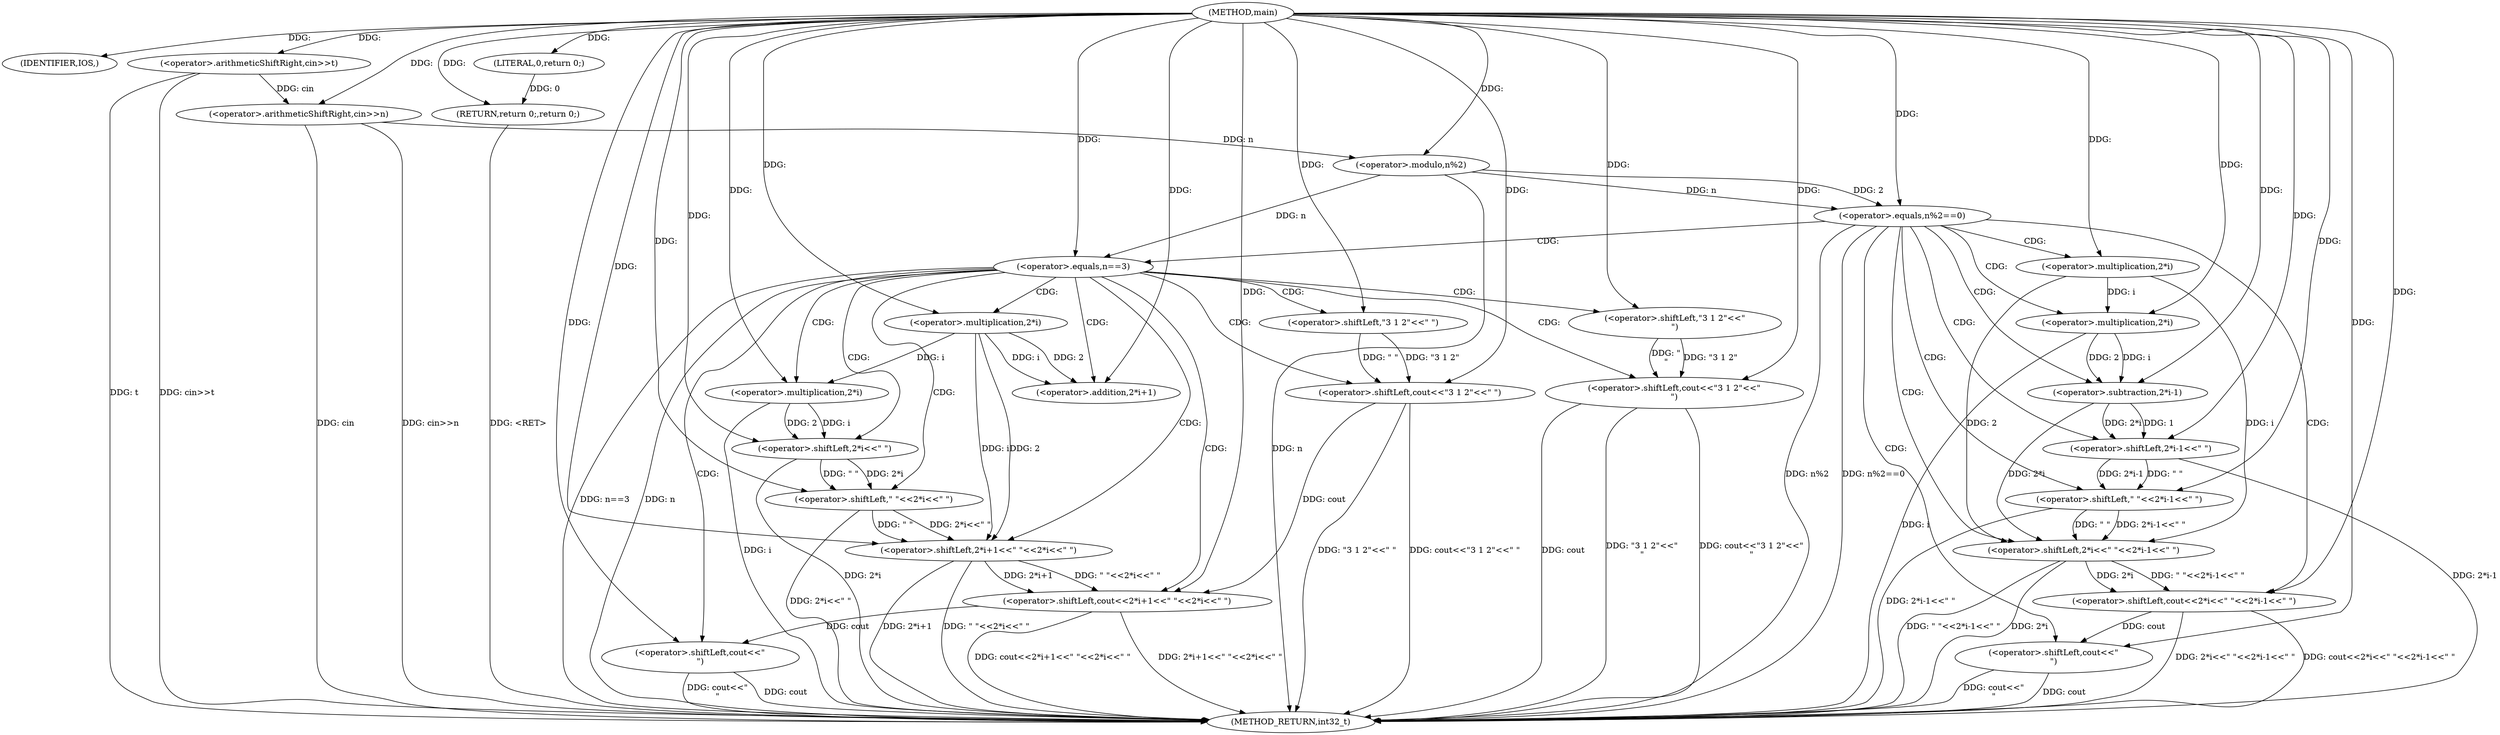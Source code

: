 digraph "main" {  
"1001113" [label = "(METHOD,main)" ]
"1001190" [label = "(METHOD_RETURN,int32_t)" ]
"1001115" [label = "(IDENTIFIER,IOS,)" ]
"1001117" [label = "(<operator>.arithmeticShiftRight,cin>>t)" ]
"1001188" [label = "(RETURN,return 0;,return 0;)" ]
"1001122" [label = "(<operator>.arithmeticShiftRight,cin>>n)" ]
"1001189" [label = "(LITERAL,0,return 0;)" ]
"1001126" [label = "(<operator>.equals,n%2==0)" ]
"1001148" [label = "(<operator>.shiftLeft,cout<<\"\n\")" ]
"1001127" [label = "(<operator>.modulo,n%2)" ]
"1001133" [label = "(<operator>.shiftLeft,cout<<2*i<<\" \"<<2*i-1<<\" \")" ]
"1001154" [label = "(<operator>.equals,n==3)" ]
"1001157" [label = "(<operator>.shiftLeft,cout<<\"3 1 2\"<<\"\n\")" ]
"1001135" [label = "(<operator>.shiftLeft,2*i<<\" \"<<2*i-1<<\" \")" ]
"1001136" [label = "(<operator>.multiplication,2*i)" ]
"1001139" [label = "(<operator>.shiftLeft,\" \"<<2*i-1<<\" \")" ]
"1001159" [label = "(<operator>.shiftLeft,\"3 1 2\"<<\"\n\")" ]
"1001164" [label = "(<operator>.shiftLeft,cout<<\"3 1 2\"<<\" \")" ]
"1001185" [label = "(<operator>.shiftLeft,cout<<\"\n\")" ]
"1001141" [label = "(<operator>.shiftLeft,2*i-1<<\" \")" ]
"1001170" [label = "(<operator>.shiftLeft,cout<<2*i+1<<\" \"<<2*i<<\" \")" ]
"1001142" [label = "(<operator>.subtraction,2*i-1)" ]
"1001166" [label = "(<operator>.shiftLeft,\"3 1 2\"<<\" \")" ]
"1001143" [label = "(<operator>.multiplication,2*i)" ]
"1001172" [label = "(<operator>.shiftLeft,2*i+1<<\" \"<<2*i<<\" \")" ]
"1001173" [label = "(<operator>.addition,2*i+1)" ]
"1001178" [label = "(<operator>.shiftLeft,\" \"<<2*i<<\" \")" ]
"1001174" [label = "(<operator>.multiplication,2*i)" ]
"1001180" [label = "(<operator>.shiftLeft,2*i<<\" \")" ]
"1001181" [label = "(<operator>.multiplication,2*i)" ]
  "1001117" -> "1001190"  [ label = "DDG: t"] 
  "1001117" -> "1001190"  [ label = "DDG: cin>>t"] 
  "1001122" -> "1001190"  [ label = "DDG: cin"] 
  "1001122" -> "1001190"  [ label = "DDG: cin>>n"] 
  "1001127" -> "1001190"  [ label = "DDG: n"] 
  "1001126" -> "1001190"  [ label = "DDG: n%2"] 
  "1001126" -> "1001190"  [ label = "DDG: n%2==0"] 
  "1001154" -> "1001190"  [ label = "DDG: n"] 
  "1001154" -> "1001190"  [ label = "DDG: n==3"] 
  "1001164" -> "1001190"  [ label = "DDG: \"3 1 2\"<<\" \""] 
  "1001164" -> "1001190"  [ label = "DDG: cout<<\"3 1 2\"<<\" \""] 
  "1001172" -> "1001190"  [ label = "DDG: 2*i+1"] 
  "1001181" -> "1001190"  [ label = "DDG: i"] 
  "1001180" -> "1001190"  [ label = "DDG: 2*i"] 
  "1001178" -> "1001190"  [ label = "DDG: 2*i<<\" \""] 
  "1001172" -> "1001190"  [ label = "DDG: \" \"<<2*i<<\" \""] 
  "1001170" -> "1001190"  [ label = "DDG: 2*i+1<<\" \"<<2*i<<\" \""] 
  "1001170" -> "1001190"  [ label = "DDG: cout<<2*i+1<<\" \"<<2*i<<\" \""] 
  "1001185" -> "1001190"  [ label = "DDG: cout"] 
  "1001185" -> "1001190"  [ label = "DDG: cout<<\"\n\""] 
  "1001157" -> "1001190"  [ label = "DDG: cout"] 
  "1001157" -> "1001190"  [ label = "DDG: \"3 1 2\"<<\"\n\""] 
  "1001157" -> "1001190"  [ label = "DDG: cout<<\"3 1 2\"<<\"\n\""] 
  "1001135" -> "1001190"  [ label = "DDG: 2*i"] 
  "1001143" -> "1001190"  [ label = "DDG: i"] 
  "1001141" -> "1001190"  [ label = "DDG: 2*i-1"] 
  "1001139" -> "1001190"  [ label = "DDG: 2*i-1<<\" \""] 
  "1001135" -> "1001190"  [ label = "DDG: \" \"<<2*i-1<<\" \""] 
  "1001133" -> "1001190"  [ label = "DDG: 2*i<<\" \"<<2*i-1<<\" \""] 
  "1001133" -> "1001190"  [ label = "DDG: cout<<2*i<<\" \"<<2*i-1<<\" \""] 
  "1001148" -> "1001190"  [ label = "DDG: cout"] 
  "1001148" -> "1001190"  [ label = "DDG: cout<<\"\n\""] 
  "1001188" -> "1001190"  [ label = "DDG: <RET>"] 
  "1001113" -> "1001115"  [ label = "DDG: "] 
  "1001189" -> "1001188"  [ label = "DDG: 0"] 
  "1001113" -> "1001188"  [ label = "DDG: "] 
  "1001113" -> "1001117"  [ label = "DDG: "] 
  "1001113" -> "1001189"  [ label = "DDG: "] 
  "1001117" -> "1001122"  [ label = "DDG: cin"] 
  "1001113" -> "1001122"  [ label = "DDG: "] 
  "1001127" -> "1001126"  [ label = "DDG: 2"] 
  "1001127" -> "1001126"  [ label = "DDG: n"] 
  "1001113" -> "1001126"  [ label = "DDG: "] 
  "1001122" -> "1001127"  [ label = "DDG: n"] 
  "1001113" -> "1001127"  [ label = "DDG: "] 
  "1001133" -> "1001148"  [ label = "DDG: cout"] 
  "1001113" -> "1001148"  [ label = "DDG: "] 
  "1001113" -> "1001133"  [ label = "DDG: "] 
  "1001135" -> "1001133"  [ label = "DDG: \" \"<<2*i-1<<\" \""] 
  "1001135" -> "1001133"  [ label = "DDG: 2*i"] 
  "1001142" -> "1001135"  [ label = "DDG: 2*i"] 
  "1001136" -> "1001135"  [ label = "DDG: i"] 
  "1001136" -> "1001135"  [ label = "DDG: 2"] 
  "1001139" -> "1001135"  [ label = "DDG: 2*i-1<<\" \""] 
  "1001139" -> "1001135"  [ label = "DDG: \" \""] 
  "1001127" -> "1001154"  [ label = "DDG: n"] 
  "1001113" -> "1001154"  [ label = "DDG: "] 
  "1001113" -> "1001157"  [ label = "DDG: "] 
  "1001159" -> "1001157"  [ label = "DDG: \"3 1 2\""] 
  "1001159" -> "1001157"  [ label = "DDG: \"\n\""] 
  "1001113" -> "1001136"  [ label = "DDG: "] 
  "1001113" -> "1001139"  [ label = "DDG: "] 
  "1001141" -> "1001139"  [ label = "DDG: \" \""] 
  "1001141" -> "1001139"  [ label = "DDG: 2*i-1"] 
  "1001113" -> "1001159"  [ label = "DDG: "] 
  "1001142" -> "1001141"  [ label = "DDG: 2*i"] 
  "1001142" -> "1001141"  [ label = "DDG: 1"] 
  "1001113" -> "1001141"  [ label = "DDG: "] 
  "1001113" -> "1001164"  [ label = "DDG: "] 
  "1001166" -> "1001164"  [ label = "DDG: \" \""] 
  "1001166" -> "1001164"  [ label = "DDG: \"3 1 2\""] 
  "1001170" -> "1001185"  [ label = "DDG: cout"] 
  "1001113" -> "1001185"  [ label = "DDG: "] 
  "1001143" -> "1001142"  [ label = "DDG: i"] 
  "1001143" -> "1001142"  [ label = "DDG: 2"] 
  "1001113" -> "1001142"  [ label = "DDG: "] 
  "1001113" -> "1001166"  [ label = "DDG: "] 
  "1001164" -> "1001170"  [ label = "DDG: cout"] 
  "1001113" -> "1001170"  [ label = "DDG: "] 
  "1001172" -> "1001170"  [ label = "DDG: 2*i+1"] 
  "1001172" -> "1001170"  [ label = "DDG: \" \"<<2*i<<\" \""] 
  "1001113" -> "1001143"  [ label = "DDG: "] 
  "1001136" -> "1001143"  [ label = "DDG: i"] 
  "1001113" -> "1001172"  [ label = "DDG: "] 
  "1001174" -> "1001172"  [ label = "DDG: i"] 
  "1001174" -> "1001172"  [ label = "DDG: 2"] 
  "1001178" -> "1001172"  [ label = "DDG: \" \""] 
  "1001178" -> "1001172"  [ label = "DDG: 2*i<<\" \""] 
  "1001174" -> "1001173"  [ label = "DDG: i"] 
  "1001174" -> "1001173"  [ label = "DDG: 2"] 
  "1001113" -> "1001173"  [ label = "DDG: "] 
  "1001113" -> "1001178"  [ label = "DDG: "] 
  "1001180" -> "1001178"  [ label = "DDG: 2*i"] 
  "1001180" -> "1001178"  [ label = "DDG: \" \""] 
  "1001113" -> "1001174"  [ label = "DDG: "] 
  "1001181" -> "1001180"  [ label = "DDG: i"] 
  "1001181" -> "1001180"  [ label = "DDG: 2"] 
  "1001113" -> "1001180"  [ label = "DDG: "] 
  "1001113" -> "1001181"  [ label = "DDG: "] 
  "1001174" -> "1001181"  [ label = "DDG: i"] 
  "1001126" -> "1001143"  [ label = "CDG: "] 
  "1001126" -> "1001148"  [ label = "CDG: "] 
  "1001126" -> "1001136"  [ label = "CDG: "] 
  "1001126" -> "1001133"  [ label = "CDG: "] 
  "1001126" -> "1001154"  [ label = "CDG: "] 
  "1001126" -> "1001141"  [ label = "CDG: "] 
  "1001126" -> "1001135"  [ label = "CDG: "] 
  "1001126" -> "1001139"  [ label = "CDG: "] 
  "1001126" -> "1001142"  [ label = "CDG: "] 
  "1001154" -> "1001178"  [ label = "CDG: "] 
  "1001154" -> "1001166"  [ label = "CDG: "] 
  "1001154" -> "1001159"  [ label = "CDG: "] 
  "1001154" -> "1001157"  [ label = "CDG: "] 
  "1001154" -> "1001180"  [ label = "CDG: "] 
  "1001154" -> "1001173"  [ label = "CDG: "] 
  "1001154" -> "1001174"  [ label = "CDG: "] 
  "1001154" -> "1001164"  [ label = "CDG: "] 
  "1001154" -> "1001172"  [ label = "CDG: "] 
  "1001154" -> "1001185"  [ label = "CDG: "] 
  "1001154" -> "1001181"  [ label = "CDG: "] 
  "1001154" -> "1001170"  [ label = "CDG: "] 
}
